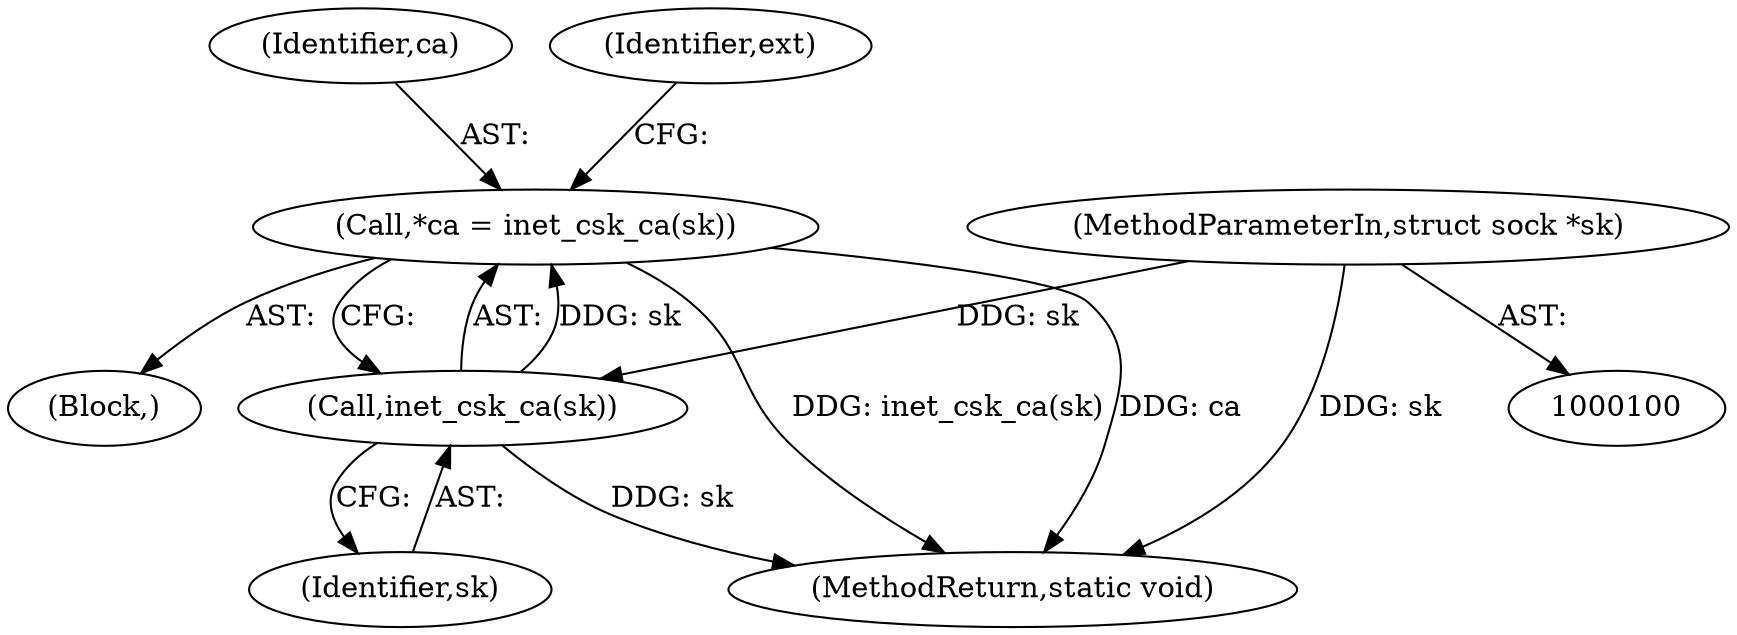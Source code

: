 digraph "0_linux_8f363b77ee4fbf7c3bbcf5ec2c5ca482d396d664@pointer" {
"1000106" [label="(Call,*ca = inet_csk_ca(sk))"];
"1000108" [label="(Call,inet_csk_ca(sk))"];
"1000101" [label="(MethodParameterIn,struct sock *sk)"];
"1000109" [label="(Identifier,sk)"];
"1000107" [label="(Identifier,ca)"];
"1000106" [label="(Call,*ca = inet_csk_ca(sk))"];
"1000112" [label="(Identifier,ext)"];
"1000101" [label="(MethodParameterIn,struct sock *sk)"];
"1000104" [label="(Block,)"];
"1000150" [label="(MethodReturn,static void)"];
"1000108" [label="(Call,inet_csk_ca(sk))"];
"1000106" -> "1000104"  [label="AST: "];
"1000106" -> "1000108"  [label="CFG: "];
"1000107" -> "1000106"  [label="AST: "];
"1000108" -> "1000106"  [label="AST: "];
"1000112" -> "1000106"  [label="CFG: "];
"1000106" -> "1000150"  [label="DDG: inet_csk_ca(sk)"];
"1000106" -> "1000150"  [label="DDG: ca"];
"1000108" -> "1000106"  [label="DDG: sk"];
"1000108" -> "1000109"  [label="CFG: "];
"1000109" -> "1000108"  [label="AST: "];
"1000108" -> "1000150"  [label="DDG: sk"];
"1000101" -> "1000108"  [label="DDG: sk"];
"1000101" -> "1000100"  [label="AST: "];
"1000101" -> "1000150"  [label="DDG: sk"];
}
